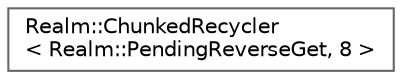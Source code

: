 digraph "Graphical Class Hierarchy"
{
 // LATEX_PDF_SIZE
  bgcolor="transparent";
  edge [fontname=Helvetica,fontsize=10,labelfontname=Helvetica,labelfontsize=10];
  node [fontname=Helvetica,fontsize=10,shape=box,height=0.2,width=0.4];
  rankdir="LR";
  Node0 [id="Node000000",label="Realm::ChunkedRecycler\l\< Realm::PendingReverseGet, 8 \>",height=0.2,width=0.4,color="grey40", fillcolor="white", style="filled",URL="$classRealm_1_1ChunkedRecycler.html",tooltip=" "];
}
